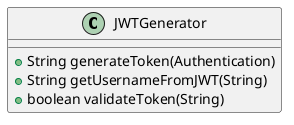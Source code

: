 @startuml
class JWTGenerator {
+ String generateToken(Authentication)
+ String getUsernameFromJWT(String)
+ boolean validateToken(String)
}

@enduml